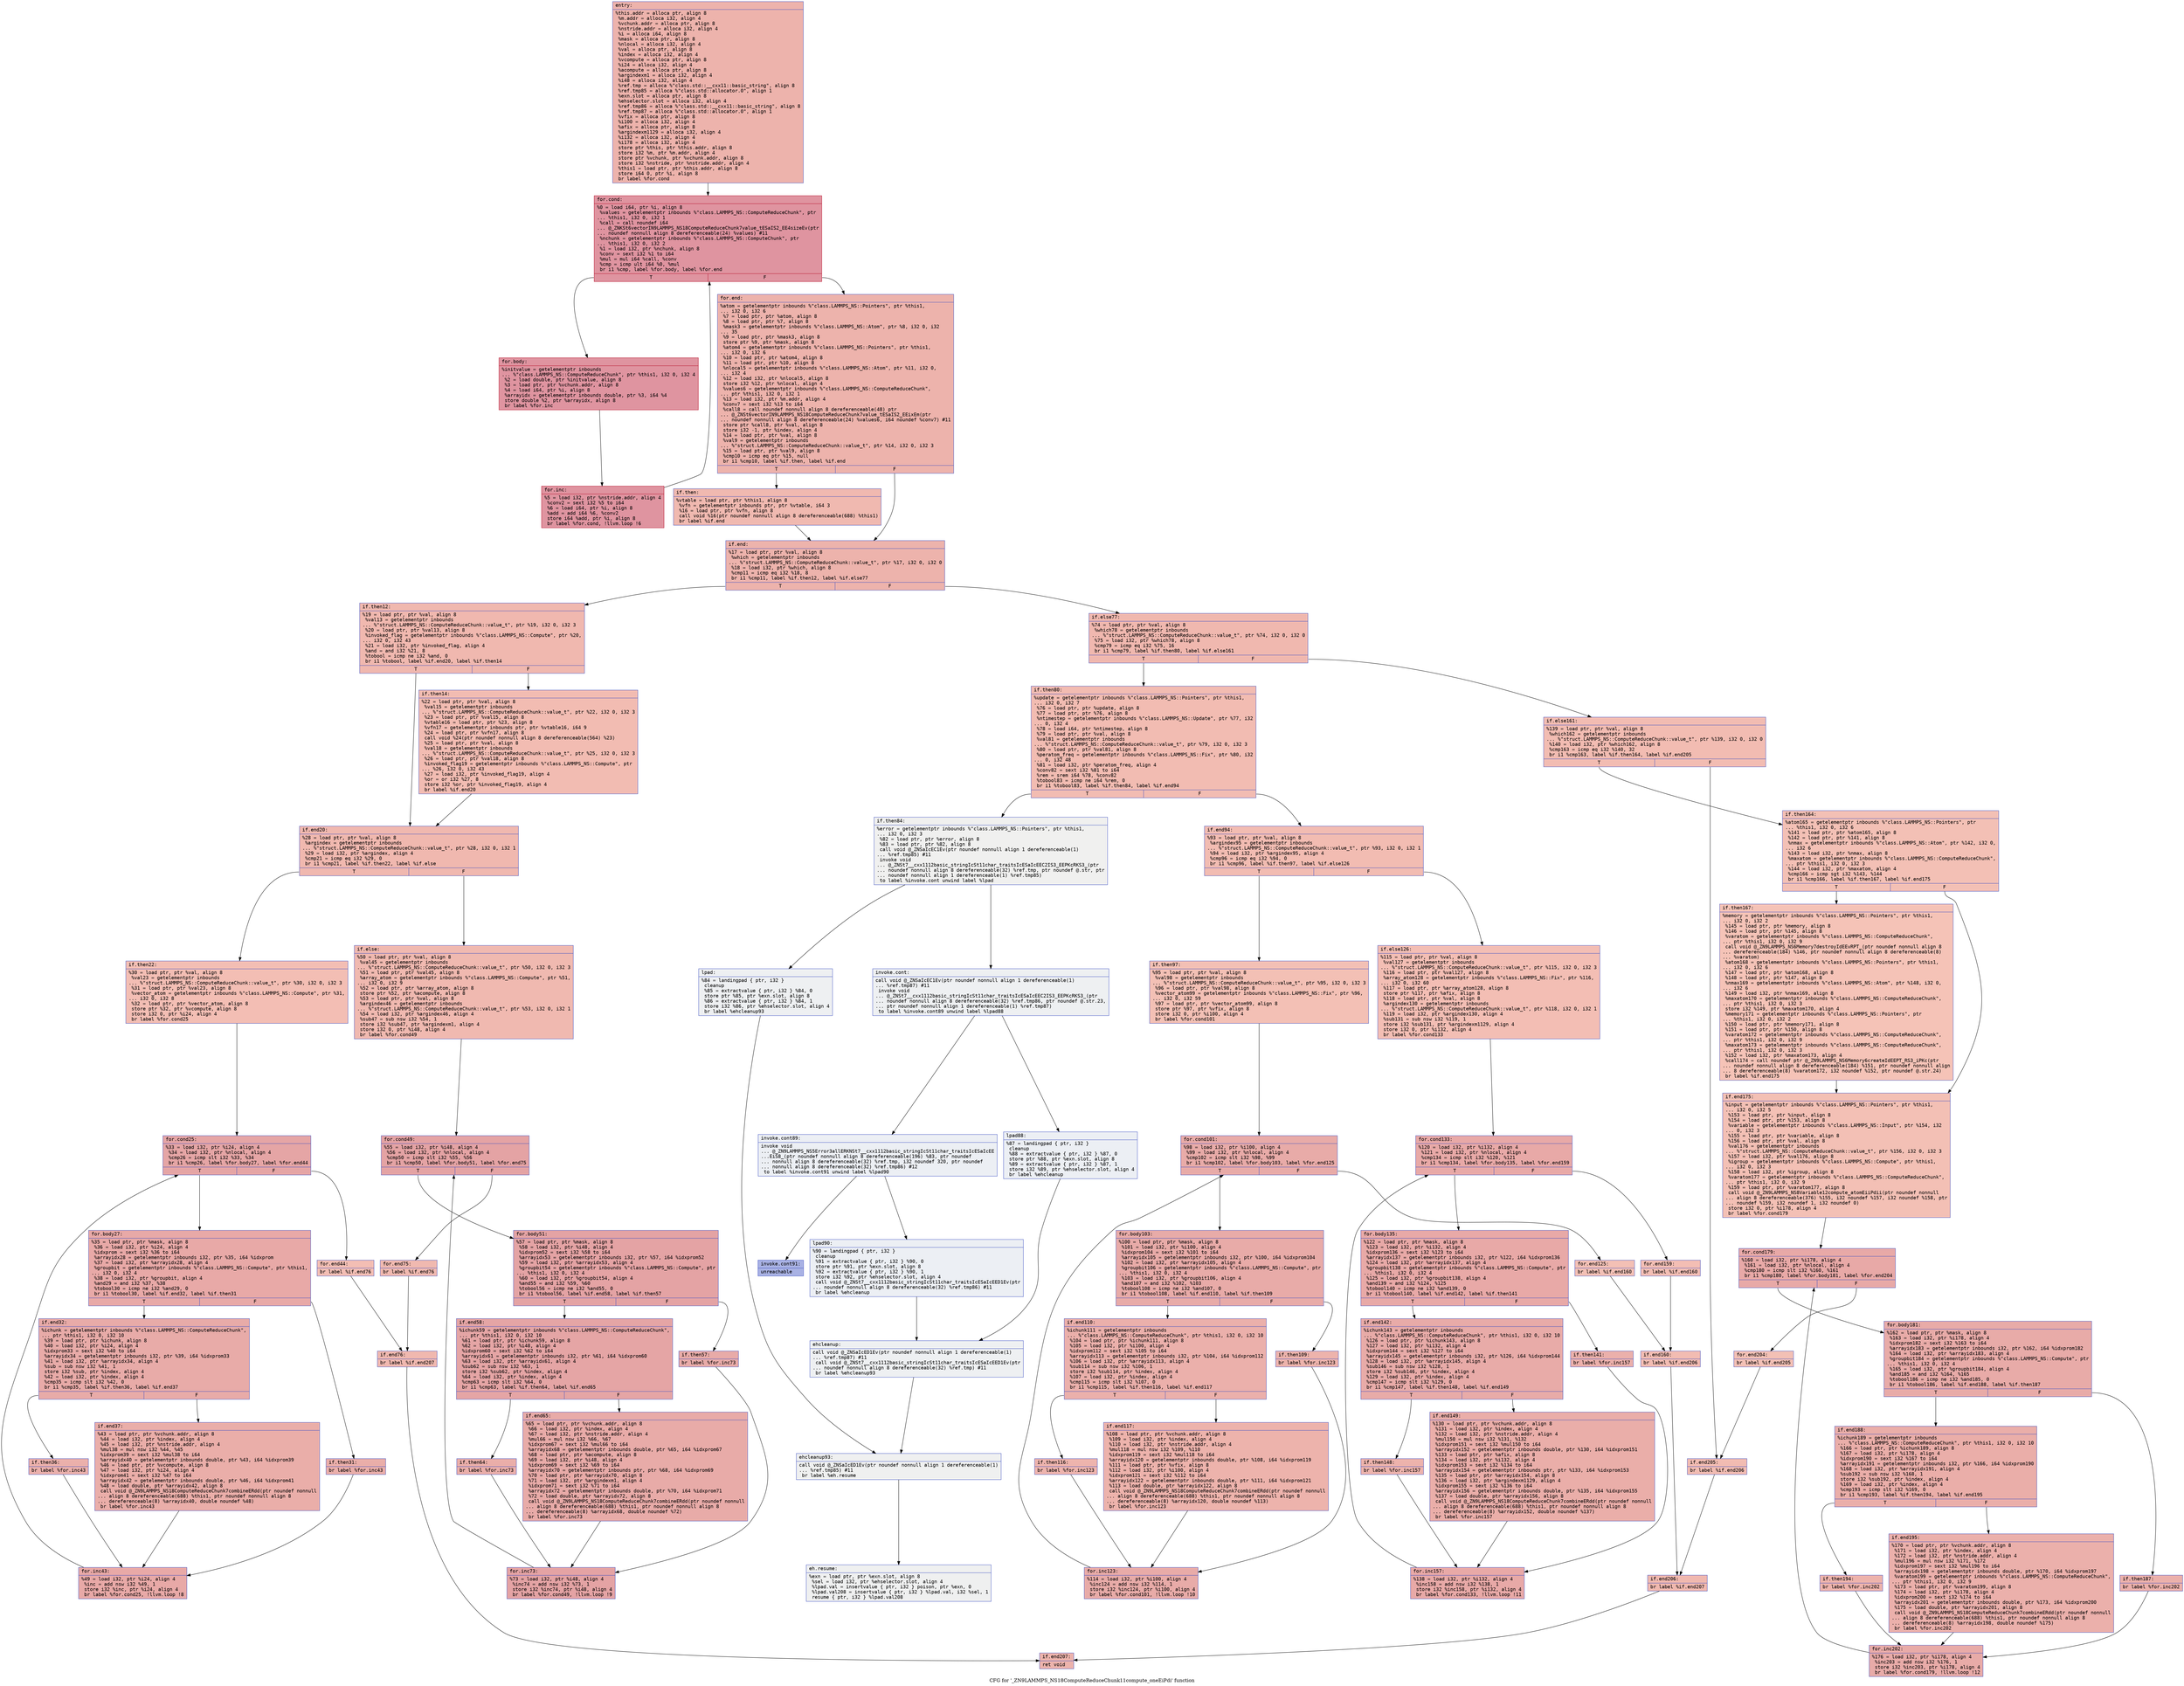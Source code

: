 digraph "CFG for '_ZN9LAMMPS_NS18ComputeReduceChunk11compute_oneEiPdi' function" {
	label="CFG for '_ZN9LAMMPS_NS18ComputeReduceChunk11compute_oneEiPdi' function";

	Node0x562fdb216e80 [shape=record,color="#3d50c3ff", style=filled, fillcolor="#d6524470" fontname="Courier",label="{entry:\l|  %this.addr = alloca ptr, align 8\l  %m.addr = alloca i32, align 4\l  %vchunk.addr = alloca ptr, align 8\l  %nstride.addr = alloca i32, align 4\l  %i = alloca i64, align 8\l  %mask = alloca ptr, align 8\l  %nlocal = alloca i32, align 4\l  %val = alloca ptr, align 8\l  %index = alloca i32, align 4\l  %vcompute = alloca ptr, align 8\l  %i24 = alloca i32, align 4\l  %acompute = alloca ptr, align 8\l  %argindexm1 = alloca i32, align 4\l  %i48 = alloca i32, align 4\l  %ref.tmp = alloca %\"class.std::__cxx11::basic_string\", align 8\l  %ref.tmp85 = alloca %\"class.std::allocator.0\", align 1\l  %exn.slot = alloca ptr, align 8\l  %ehselector.slot = alloca i32, align 4\l  %ref.tmp86 = alloca %\"class.std::__cxx11::basic_string\", align 8\l  %ref.tmp87 = alloca %\"class.std::allocator.0\", align 1\l  %vfix = alloca ptr, align 8\l  %i100 = alloca i32, align 4\l  %afix = alloca ptr, align 8\l  %argindexm1129 = alloca i32, align 4\l  %i132 = alloca i32, align 4\l  %i178 = alloca i32, align 4\l  store ptr %this, ptr %this.addr, align 8\l  store i32 %m, ptr %m.addr, align 4\l  store ptr %vchunk, ptr %vchunk.addr, align 8\l  store i32 %nstride, ptr %nstride.addr, align 4\l  %this1 = load ptr, ptr %this.addr, align 8\l  store i64 0, ptr %i, align 8\l  br label %for.cond\l}"];
	Node0x562fdb216e80 -> Node0x562fdb218610[tooltip="entry -> for.cond\nProbability 100.00%" ];
	Node0x562fdb218610 [shape=record,color="#b70d28ff", style=filled, fillcolor="#b70d2870" fontname="Courier",label="{for.cond:\l|  %0 = load i64, ptr %i, align 8\l  %values = getelementptr inbounds %\"class.LAMMPS_NS::ComputeReduceChunk\", ptr\l... %this1, i32 0, i32 1\l  %call = call noundef i64\l... @_ZNKSt6vectorIN9LAMMPS_NS18ComputeReduceChunk7value_tESaIS2_EE4sizeEv(ptr\l... noundef nonnull align 8 dereferenceable(24) %values) #11\l  %nchunk = getelementptr inbounds %\"class.LAMMPS_NS::ComputeChunk\", ptr\l... %this1, i32 0, i32 2\l  %1 = load i32, ptr %nchunk, align 8\l  %conv = sext i32 %1 to i64\l  %mul = mul i64 %call, %conv\l  %cmp = icmp ult i64 %0, %mul\l  br i1 %cmp, label %for.body, label %for.end\l|{<s0>T|<s1>F}}"];
	Node0x562fdb218610:s0 -> Node0x562fdb218860[tooltip="for.cond -> for.body\nProbability 96.88%" ];
	Node0x562fdb218610:s1 -> Node0x562fdb218d60[tooltip="for.cond -> for.end\nProbability 3.12%" ];
	Node0x562fdb218860 [shape=record,color="#b70d28ff", style=filled, fillcolor="#b70d2870" fontname="Courier",label="{for.body:\l|  %initvalue = getelementptr inbounds\l... %\"class.LAMMPS_NS::ComputeReduceChunk\", ptr %this1, i32 0, i32 4\l  %2 = load double, ptr %initvalue, align 8\l  %3 = load ptr, ptr %vchunk.addr, align 8\l  %4 = load i64, ptr %i, align 8\l  %arrayidx = getelementptr inbounds double, ptr %3, i64 %4\l  store double %2, ptr %arrayidx, align 8\l  br label %for.inc\l}"];
	Node0x562fdb218860 -> Node0x562fdb219260[tooltip="for.body -> for.inc\nProbability 100.00%" ];
	Node0x562fdb219260 [shape=record,color="#b70d28ff", style=filled, fillcolor="#b70d2870" fontname="Courier",label="{for.inc:\l|  %5 = load i32, ptr %nstride.addr, align 4\l  %conv2 = sext i32 %5 to i64\l  %6 = load i64, ptr %i, align 8\l  %add = add i64 %6, %conv2\l  store i64 %add, ptr %i, align 8\l  br label %for.cond, !llvm.loop !6\l}"];
	Node0x562fdb219260 -> Node0x562fdb218610[tooltip="for.inc -> for.cond\nProbability 100.00%" ];
	Node0x562fdb218d60 [shape=record,color="#3d50c3ff", style=filled, fillcolor="#d6524470" fontname="Courier",label="{for.end:\l|  %atom = getelementptr inbounds %\"class.LAMMPS_NS::Pointers\", ptr %this1,\l... i32 0, i32 6\l  %7 = load ptr, ptr %atom, align 8\l  %8 = load ptr, ptr %7, align 8\l  %mask3 = getelementptr inbounds %\"class.LAMMPS_NS::Atom\", ptr %8, i32 0, i32\l... 35\l  %9 = load ptr, ptr %mask3, align 8\l  store ptr %9, ptr %mask, align 8\l  %atom4 = getelementptr inbounds %\"class.LAMMPS_NS::Pointers\", ptr %this1,\l... i32 0, i32 6\l  %10 = load ptr, ptr %atom4, align 8\l  %11 = load ptr, ptr %10, align 8\l  %nlocal5 = getelementptr inbounds %\"class.LAMMPS_NS::Atom\", ptr %11, i32 0,\l... i32 4\l  %12 = load i32, ptr %nlocal5, align 8\l  store i32 %12, ptr %nlocal, align 4\l  %values6 = getelementptr inbounds %\"class.LAMMPS_NS::ComputeReduceChunk\",\l... ptr %this1, i32 0, i32 1\l  %13 = load i32, ptr %m.addr, align 4\l  %conv7 = sext i32 %13 to i64\l  %call8 = call noundef nonnull align 8 dereferenceable(48) ptr\l... @_ZNSt6vectorIN9LAMMPS_NS18ComputeReduceChunk7value_tESaIS2_EEixEm(ptr\l... noundef nonnull align 8 dereferenceable(24) %values6, i64 noundef %conv7) #11\l  store ptr %call8, ptr %val, align 8\l  store i32 -1, ptr %index, align 4\l  %14 = load ptr, ptr %val, align 8\l  %val9 = getelementptr inbounds\l... %\"struct.LAMMPS_NS::ComputeReduceChunk::value_t\", ptr %14, i32 0, i32 3\l  %15 = load ptr, ptr %val9, align 8\l  %cmp10 = icmp eq ptr %15, null\l  br i1 %cmp10, label %if.then, label %if.end\l|{<s0>T|<s1>F}}"];
	Node0x562fdb218d60:s0 -> Node0x562fdb21a810[tooltip="for.end -> if.then\nProbability 37.50%" ];
	Node0x562fdb218d60:s1 -> Node0x562fdb21ae70[tooltip="for.end -> if.end\nProbability 62.50%" ];
	Node0x562fdb21a810 [shape=record,color="#3d50c3ff", style=filled, fillcolor="#de614d70" fontname="Courier",label="{if.then:\l|  %vtable = load ptr, ptr %this1, align 8\l  %vfn = getelementptr inbounds ptr, ptr %vtable, i64 3\l  %16 = load ptr, ptr %vfn, align 8\l  call void %16(ptr noundef nonnull align 8 dereferenceable(688) %this1)\l  br label %if.end\l}"];
	Node0x562fdb21a810 -> Node0x562fdb21ae70[tooltip="if.then -> if.end\nProbability 100.00%" ];
	Node0x562fdb21ae70 [shape=record,color="#3d50c3ff", style=filled, fillcolor="#d6524470" fontname="Courier",label="{if.end:\l|  %17 = load ptr, ptr %val, align 8\l  %which = getelementptr inbounds\l... %\"struct.LAMMPS_NS::ComputeReduceChunk::value_t\", ptr %17, i32 0, i32 0\l  %18 = load i32, ptr %which, align 8\l  %cmp11 = icmp eq i32 %18, 8\l  br i1 %cmp11, label %if.then12, label %if.else77\l|{<s0>T|<s1>F}}"];
	Node0x562fdb21ae70:s0 -> Node0x562fdb21b590[tooltip="if.end -> if.then12\nProbability 50.00%" ];
	Node0x562fdb21ae70:s1 -> Node0x562fdb21b610[tooltip="if.end -> if.else77\nProbability 50.00%" ];
	Node0x562fdb21b590 [shape=record,color="#3d50c3ff", style=filled, fillcolor="#dc5d4a70" fontname="Courier",label="{if.then12:\l|  %19 = load ptr, ptr %val, align 8\l  %val13 = getelementptr inbounds\l... %\"struct.LAMMPS_NS::ComputeReduceChunk::value_t\", ptr %19, i32 0, i32 3\l  %20 = load ptr, ptr %val13, align 8\l  %invoked_flag = getelementptr inbounds %\"class.LAMMPS_NS::Compute\", ptr %20,\l... i32 0, i32 43\l  %21 = load i32, ptr %invoked_flag, align 4\l  %and = and i32 %21, 8\l  %tobool = icmp ne i32 %and, 0\l  br i1 %tobool, label %if.end20, label %if.then14\l|{<s0>T|<s1>F}}"];
	Node0x562fdb21b590:s0 -> Node0x562fdb21bc20[tooltip="if.then12 -> if.end20\nProbability 50.00%" ];
	Node0x562fdb21b590:s1 -> Node0x562fdb21bca0[tooltip="if.then12 -> if.then14\nProbability 50.00%" ];
	Node0x562fdb21bca0 [shape=record,color="#3d50c3ff", style=filled, fillcolor="#e1675170" fontname="Courier",label="{if.then14:\l|  %22 = load ptr, ptr %val, align 8\l  %val15 = getelementptr inbounds\l... %\"struct.LAMMPS_NS::ComputeReduceChunk::value_t\", ptr %22, i32 0, i32 3\l  %23 = load ptr, ptr %val15, align 8\l  %vtable16 = load ptr, ptr %23, align 8\l  %vfn17 = getelementptr inbounds ptr, ptr %vtable16, i64 9\l  %24 = load ptr, ptr %vfn17, align 8\l  call void %24(ptr noundef nonnull align 8 dereferenceable(564) %23)\l  %25 = load ptr, ptr %val, align 8\l  %val18 = getelementptr inbounds\l... %\"struct.LAMMPS_NS::ComputeReduceChunk::value_t\", ptr %25, i32 0, i32 3\l  %26 = load ptr, ptr %val18, align 8\l  %invoked_flag19 = getelementptr inbounds %\"class.LAMMPS_NS::Compute\", ptr\l... %26, i32 0, i32 43\l  %27 = load i32, ptr %invoked_flag19, align 4\l  %or = or i32 %27, 8\l  store i32 %or, ptr %invoked_flag19, align 4\l  br label %if.end20\l}"];
	Node0x562fdb21bca0 -> Node0x562fdb21bc20[tooltip="if.then14 -> if.end20\nProbability 100.00%" ];
	Node0x562fdb21bc20 [shape=record,color="#3d50c3ff", style=filled, fillcolor="#dc5d4a70" fontname="Courier",label="{if.end20:\l|  %28 = load ptr, ptr %val, align 8\l  %argindex = getelementptr inbounds\l... %\"struct.LAMMPS_NS::ComputeReduceChunk::value_t\", ptr %28, i32 0, i32 1\l  %29 = load i32, ptr %argindex, align 4\l  %cmp21 = icmp eq i32 %29, 0\l  br i1 %cmp21, label %if.then22, label %if.else\l|{<s0>T|<s1>F}}"];
	Node0x562fdb21bc20:s0 -> Node0x562fdb21ca70[tooltip="if.end20 -> if.then22\nProbability 37.50%" ];
	Node0x562fdb21bc20:s1 -> Node0x562fdb21caf0[tooltip="if.end20 -> if.else\nProbability 62.50%" ];
	Node0x562fdb21ca70 [shape=record,color="#3d50c3ff", style=filled, fillcolor="#e36c5570" fontname="Courier",label="{if.then22:\l|  %30 = load ptr, ptr %val, align 8\l  %val23 = getelementptr inbounds\l... %\"struct.LAMMPS_NS::ComputeReduceChunk::value_t\", ptr %30, i32 0, i32 3\l  %31 = load ptr, ptr %val23, align 8\l  %vector_atom = getelementptr inbounds %\"class.LAMMPS_NS::Compute\", ptr %31,\l... i32 0, i32 8\l  %32 = load ptr, ptr %vector_atom, align 8\l  store ptr %32, ptr %vcompute, align 8\l  store i32 0, ptr %i24, align 4\l  br label %for.cond25\l}"];
	Node0x562fdb21ca70 -> Node0x562fdb21d0a0[tooltip="if.then22 -> for.cond25\nProbability 100.00%" ];
	Node0x562fdb21d0a0 [shape=record,color="#3d50c3ff", style=filled, fillcolor="#c5333470" fontname="Courier",label="{for.cond25:\l|  %33 = load i32, ptr %i24, align 4\l  %34 = load i32, ptr %nlocal, align 4\l  %cmp26 = icmp slt i32 %33, %34\l  br i1 %cmp26, label %for.body27, label %for.end44\l|{<s0>T|<s1>F}}"];
	Node0x562fdb21d0a0:s0 -> Node0x562fdb21d340[tooltip="for.cond25 -> for.body27\nProbability 96.88%" ];
	Node0x562fdb21d0a0:s1 -> Node0x562fdb21d3c0[tooltip="for.cond25 -> for.end44\nProbability 3.12%" ];
	Node0x562fdb21d340 [shape=record,color="#3d50c3ff", style=filled, fillcolor="#ca3b3770" fontname="Courier",label="{for.body27:\l|  %35 = load ptr, ptr %mask, align 8\l  %36 = load i32, ptr %i24, align 4\l  %idxprom = sext i32 %36 to i64\l  %arrayidx28 = getelementptr inbounds i32, ptr %35, i64 %idxprom\l  %37 = load i32, ptr %arrayidx28, align 4\l  %groupbit = getelementptr inbounds %\"class.LAMMPS_NS::Compute\", ptr %this1,\l... i32 0, i32 4\l  %38 = load i32, ptr %groupbit, align 4\l  %and29 = and i32 %37, %38\l  %tobool30 = icmp ne i32 %and29, 0\l  br i1 %tobool30, label %if.end32, label %if.then31\l|{<s0>T|<s1>F}}"];
	Node0x562fdb21d340:s0 -> Node0x562fdb21dab0[tooltip="for.body27 -> if.end32\nProbability 62.50%" ];
	Node0x562fdb21d340:s1 -> Node0x562fdb21db30[tooltip="for.body27 -> if.then31\nProbability 37.50%" ];
	Node0x562fdb21db30 [shape=record,color="#3d50c3ff", style=filled, fillcolor="#d0473d70" fontname="Courier",label="{if.then31:\l|  br label %for.inc43\l}"];
	Node0x562fdb21db30 -> Node0x562fdb21dcc0[tooltip="if.then31 -> for.inc43\nProbability 100.00%" ];
	Node0x562fdb21dab0 [shape=record,color="#3d50c3ff", style=filled, fillcolor="#cc403a70" fontname="Courier",label="{if.end32:\l|  %ichunk = getelementptr inbounds %\"class.LAMMPS_NS::ComputeReduceChunk\",\l... ptr %this1, i32 0, i32 10\l  %39 = load ptr, ptr %ichunk, align 8\l  %40 = load i32, ptr %i24, align 4\l  %idxprom33 = sext i32 %40 to i64\l  %arrayidx34 = getelementptr inbounds i32, ptr %39, i64 %idxprom33\l  %41 = load i32, ptr %arrayidx34, align 4\l  %sub = sub nsw i32 %41, 1\l  store i32 %sub, ptr %index, align 4\l  %42 = load i32, ptr %index, align 4\l  %cmp35 = icmp slt i32 %42, 0\l  br i1 %cmp35, label %if.then36, label %if.end37\l|{<s0>T|<s1>F}}"];
	Node0x562fdb21dab0:s0 -> Node0x562fdb21a1f0[tooltip="if.end32 -> if.then36\nProbability 37.50%" ];
	Node0x562fdb21dab0:s1 -> Node0x562fdb21a270[tooltip="if.end32 -> if.end37\nProbability 62.50%" ];
	Node0x562fdb21a1f0 [shape=record,color="#3d50c3ff", style=filled, fillcolor="#d24b4070" fontname="Courier",label="{if.then36:\l|  br label %for.inc43\l}"];
	Node0x562fdb21a1f0 -> Node0x562fdb21dcc0[tooltip="if.then36 -> for.inc43\nProbability 100.00%" ];
	Node0x562fdb21a270 [shape=record,color="#3d50c3ff", style=filled, fillcolor="#d0473d70" fontname="Courier",label="{if.end37:\l|  %43 = load ptr, ptr %vchunk.addr, align 8\l  %44 = load i32, ptr %index, align 4\l  %45 = load i32, ptr %nstride.addr, align 4\l  %mul38 = mul nsw i32 %44, %45\l  %idxprom39 = sext i32 %mul38 to i64\l  %arrayidx40 = getelementptr inbounds double, ptr %43, i64 %idxprom39\l  %46 = load ptr, ptr %vcompute, align 8\l  %47 = load i32, ptr %i24, align 4\l  %idxprom41 = sext i32 %47 to i64\l  %arrayidx42 = getelementptr inbounds double, ptr %46, i64 %idxprom41\l  %48 = load double, ptr %arrayidx42, align 8\l  call void @_ZN9LAMMPS_NS18ComputeReduceChunk7combineERdd(ptr noundef nonnull\l... align 8 dereferenceable(688) %this1, ptr noundef nonnull align 8\l... dereferenceable(8) %arrayidx40, double noundef %48)\l  br label %for.inc43\l}"];
	Node0x562fdb21a270 -> Node0x562fdb21dcc0[tooltip="if.end37 -> for.inc43\nProbability 100.00%" ];
	Node0x562fdb21dcc0 [shape=record,color="#3d50c3ff", style=filled, fillcolor="#ca3b3770" fontname="Courier",label="{for.inc43:\l|  %49 = load i32, ptr %i24, align 4\l  %inc = add nsw i32 %49, 1\l  store i32 %inc, ptr %i24, align 4\l  br label %for.cond25, !llvm.loop !8\l}"];
	Node0x562fdb21dcc0 -> Node0x562fdb21d0a0[tooltip="for.inc43 -> for.cond25\nProbability 100.00%" ];
	Node0x562fdb21d3c0 [shape=record,color="#3d50c3ff", style=filled, fillcolor="#e36c5570" fontname="Courier",label="{for.end44:\l|  br label %if.end76\l}"];
	Node0x562fdb21d3c0 -> Node0x562fdb220040[tooltip="for.end44 -> if.end76\nProbability 100.00%" ];
	Node0x562fdb21caf0 [shape=record,color="#3d50c3ff", style=filled, fillcolor="#de614d70" fontname="Courier",label="{if.else:\l|  %50 = load ptr, ptr %val, align 8\l  %val45 = getelementptr inbounds\l... %\"struct.LAMMPS_NS::ComputeReduceChunk::value_t\", ptr %50, i32 0, i32 3\l  %51 = load ptr, ptr %val45, align 8\l  %array_atom = getelementptr inbounds %\"class.LAMMPS_NS::Compute\", ptr %51,\l... i32 0, i32 9\l  %52 = load ptr, ptr %array_atom, align 8\l  store ptr %52, ptr %acompute, align 8\l  %53 = load ptr, ptr %val, align 8\l  %argindex46 = getelementptr inbounds\l... %\"struct.LAMMPS_NS::ComputeReduceChunk::value_t\", ptr %53, i32 0, i32 1\l  %54 = load i32, ptr %argindex46, align 4\l  %sub47 = sub nsw i32 %54, 1\l  store i32 %sub47, ptr %argindexm1, align 4\l  store i32 0, ptr %i48, align 4\l  br label %for.cond49\l}"];
	Node0x562fdb21caf0 -> Node0x562fdb2208b0[tooltip="if.else -> for.cond49\nProbability 100.00%" ];
	Node0x562fdb2208b0 [shape=record,color="#3d50c3ff", style=filled, fillcolor="#c32e3170" fontname="Courier",label="{for.cond49:\l|  %55 = load i32, ptr %i48, align 4\l  %56 = load i32, ptr %nlocal, align 4\l  %cmp50 = icmp slt i32 %55, %56\l  br i1 %cmp50, label %for.body51, label %for.end75\l|{<s0>T|<s1>F}}"];
	Node0x562fdb2208b0:s0 -> Node0x562fdb220b50[tooltip="for.cond49 -> for.body51\nProbability 96.88%" ];
	Node0x562fdb2208b0:s1 -> Node0x562fdb220bd0[tooltip="for.cond49 -> for.end75\nProbability 3.12%" ];
	Node0x562fdb220b50 [shape=record,color="#3d50c3ff", style=filled, fillcolor="#c32e3170" fontname="Courier",label="{for.body51:\l|  %57 = load ptr, ptr %mask, align 8\l  %58 = load i32, ptr %i48, align 4\l  %idxprom52 = sext i32 %58 to i64\l  %arrayidx53 = getelementptr inbounds i32, ptr %57, i64 %idxprom52\l  %59 = load i32, ptr %arrayidx53, align 4\l  %groupbit54 = getelementptr inbounds %\"class.LAMMPS_NS::Compute\", ptr\l... %this1, i32 0, i32 4\l  %60 = load i32, ptr %groupbit54, align 4\l  %and55 = and i32 %59, %60\l  %tobool56 = icmp ne i32 %and55, 0\l  br i1 %tobool56, label %if.end58, label %if.then57\l|{<s0>T|<s1>F}}"];
	Node0x562fdb220b50:s0 -> Node0x562fdb2212d0[tooltip="for.body51 -> if.end58\nProbability 62.50%" ];
	Node0x562fdb220b50:s1 -> Node0x562fdb221350[tooltip="for.body51 -> if.then57\nProbability 37.50%" ];
	Node0x562fdb221350 [shape=record,color="#3d50c3ff", style=filled, fillcolor="#cc403a70" fontname="Courier",label="{if.then57:\l|  br label %for.inc73\l}"];
	Node0x562fdb221350 -> Node0x562fdb221480[tooltip="if.then57 -> for.inc73\nProbability 100.00%" ];
	Node0x562fdb2212d0 [shape=record,color="#3d50c3ff", style=filled, fillcolor="#c5333470" fontname="Courier",label="{if.end58:\l|  %ichunk59 = getelementptr inbounds %\"class.LAMMPS_NS::ComputeReduceChunk\",\l... ptr %this1, i32 0, i32 10\l  %61 = load ptr, ptr %ichunk59, align 8\l  %62 = load i32, ptr %i48, align 4\l  %idxprom60 = sext i32 %62 to i64\l  %arrayidx61 = getelementptr inbounds i32, ptr %61, i64 %idxprom60\l  %63 = load i32, ptr %arrayidx61, align 4\l  %sub62 = sub nsw i32 %63, 1\l  store i32 %sub62, ptr %index, align 4\l  %64 = load i32, ptr %index, align 4\l  %cmp63 = icmp slt i32 %64, 0\l  br i1 %cmp63, label %if.then64, label %if.end65\l|{<s0>T|<s1>F}}"];
	Node0x562fdb2212d0:s0 -> Node0x562fdb221bd0[tooltip="if.end58 -> if.then64\nProbability 37.50%" ];
	Node0x562fdb2212d0:s1 -> Node0x562fdb221c50[tooltip="if.end58 -> if.end65\nProbability 62.50%" ];
	Node0x562fdb221bd0 [shape=record,color="#3d50c3ff", style=filled, fillcolor="#d0473d70" fontname="Courier",label="{if.then64:\l|  br label %for.inc73\l}"];
	Node0x562fdb221bd0 -> Node0x562fdb221480[tooltip="if.then64 -> for.inc73\nProbability 100.00%" ];
	Node0x562fdb221c50 [shape=record,color="#3d50c3ff", style=filled, fillcolor="#cc403a70" fontname="Courier",label="{if.end65:\l|  %65 = load ptr, ptr %vchunk.addr, align 8\l  %66 = load i32, ptr %index, align 4\l  %67 = load i32, ptr %nstride.addr, align 4\l  %mul66 = mul nsw i32 %66, %67\l  %idxprom67 = sext i32 %mul66 to i64\l  %arrayidx68 = getelementptr inbounds double, ptr %65, i64 %idxprom67\l  %68 = load ptr, ptr %acompute, align 8\l  %69 = load i32, ptr %i48, align 4\l  %idxprom69 = sext i32 %69 to i64\l  %arrayidx70 = getelementptr inbounds ptr, ptr %68, i64 %idxprom69\l  %70 = load ptr, ptr %arrayidx70, align 8\l  %71 = load i32, ptr %argindexm1, align 4\l  %idxprom71 = sext i32 %71 to i64\l  %arrayidx72 = getelementptr inbounds double, ptr %70, i64 %idxprom71\l  %72 = load double, ptr %arrayidx72, align 8\l  call void @_ZN9LAMMPS_NS18ComputeReduceChunk7combineERdd(ptr noundef nonnull\l... align 8 dereferenceable(688) %this1, ptr noundef nonnull align 8\l... dereferenceable(8) %arrayidx68, double noundef %72)\l  br label %for.inc73\l}"];
	Node0x562fdb221c50 -> Node0x562fdb221480[tooltip="if.end65 -> for.inc73\nProbability 100.00%" ];
	Node0x562fdb221480 [shape=record,color="#3d50c3ff", style=filled, fillcolor="#c32e3170" fontname="Courier",label="{for.inc73:\l|  %73 = load i32, ptr %i48, align 4\l  %inc74 = add nsw i32 %73, 1\l  store i32 %inc74, ptr %i48, align 4\l  br label %for.cond49, !llvm.loop !9\l}"];
	Node0x562fdb221480 -> Node0x562fdb2208b0[tooltip="for.inc73 -> for.cond49\nProbability 100.00%" ];
	Node0x562fdb220bd0 [shape=record,color="#3d50c3ff", style=filled, fillcolor="#de614d70" fontname="Courier",label="{for.end75:\l|  br label %if.end76\l}"];
	Node0x562fdb220bd0 -> Node0x562fdb220040[tooltip="for.end75 -> if.end76\nProbability 100.00%" ];
	Node0x562fdb220040 [shape=record,color="#3d50c3ff", style=filled, fillcolor="#dc5d4a70" fontname="Courier",label="{if.end76:\l|  br label %if.end207\l}"];
	Node0x562fdb220040 -> Node0x562fdb222c60[tooltip="if.end76 -> if.end207\nProbability 100.00%" ];
	Node0x562fdb21b610 [shape=record,color="#3d50c3ff", style=filled, fillcolor="#dc5d4a70" fontname="Courier",label="{if.else77:\l|  %74 = load ptr, ptr %val, align 8\l  %which78 = getelementptr inbounds\l... %\"struct.LAMMPS_NS::ComputeReduceChunk::value_t\", ptr %74, i32 0, i32 0\l  %75 = load i32, ptr %which78, align 8\l  %cmp79 = icmp eq i32 %75, 16\l  br i1 %cmp79, label %if.then80, label %if.else161\l|{<s0>T|<s1>F}}"];
	Node0x562fdb21b610:s0 -> Node0x562fdb222f90[tooltip="if.else77 -> if.then80\nProbability 50.00%" ];
	Node0x562fdb21b610:s1 -> Node0x562fdb223010[tooltip="if.else77 -> if.else161\nProbability 50.00%" ];
	Node0x562fdb222f90 [shape=record,color="#3d50c3ff", style=filled, fillcolor="#e1675170" fontname="Courier",label="{if.then80:\l|  %update = getelementptr inbounds %\"class.LAMMPS_NS::Pointers\", ptr %this1,\l... i32 0, i32 7\l  %76 = load ptr, ptr %update, align 8\l  %77 = load ptr, ptr %76, align 8\l  %ntimestep = getelementptr inbounds %\"class.LAMMPS_NS::Update\", ptr %77, i32\l... 0, i32 4\l  %78 = load i64, ptr %ntimestep, align 8\l  %79 = load ptr, ptr %val, align 8\l  %val81 = getelementptr inbounds\l... %\"struct.LAMMPS_NS::ComputeReduceChunk::value_t\", ptr %79, i32 0, i32 3\l  %80 = load ptr, ptr %val81, align 8\l  %peratom_freq = getelementptr inbounds %\"class.LAMMPS_NS::Fix\", ptr %80, i32\l... 0, i32 48\l  %81 = load i32, ptr %peratom_freq, align 4\l  %conv82 = sext i32 %81 to i64\l  %rem = srem i64 %78, %conv82\l  %tobool83 = icmp ne i64 %rem, 0\l  br i1 %tobool83, label %if.then84, label %if.end94\l|{<s0>T|<s1>F}}"];
	Node0x562fdb222f90:s0 -> Node0x562fdb223a10[tooltip="if.then80 -> if.then84\nProbability 0.00%" ];
	Node0x562fdb222f90:s1 -> Node0x562fdb223a90[tooltip="if.then80 -> if.end94\nProbability 100.00%" ];
	Node0x562fdb223a10 [shape=record,color="#3d50c3ff", style=filled, fillcolor="#dedcdb70" fontname="Courier",label="{if.then84:\l|  %error = getelementptr inbounds %\"class.LAMMPS_NS::Pointers\", ptr %this1,\l... i32 0, i32 3\l  %82 = load ptr, ptr %error, align 8\l  %83 = load ptr, ptr %82, align 8\l  call void @_ZNSaIcEC1Ev(ptr noundef nonnull align 1 dereferenceable(1)\l... %ref.tmp85) #11\l  invoke void\l... @_ZNSt7__cxx1112basic_stringIcSt11char_traitsIcESaIcEEC2IS3_EEPKcRKS3_(ptr\l... noundef nonnull align 8 dereferenceable(32) %ref.tmp, ptr noundef @.str, ptr\l... noundef nonnull align 1 dereferenceable(1) %ref.tmp85)\l          to label %invoke.cont unwind label %lpad\l}"];
	Node0x562fdb223a10 -> Node0x562fdb223f20[tooltip="if.then84 -> invoke.cont\nProbability 50.00%" ];
	Node0x562fdb223a10 -> Node0x562fdb223fa0[tooltip="if.then84 -> lpad\nProbability 50.00%" ];
	Node0x562fdb223f20 [shape=record,color="#3d50c3ff", style=filled, fillcolor="#d9dce170" fontname="Courier",label="{invoke.cont:\l|  call void @_ZNSaIcEC1Ev(ptr noundef nonnull align 1 dereferenceable(1)\l... %ref.tmp87) #11\l  invoke void\l... @_ZNSt7__cxx1112basic_stringIcSt11char_traitsIcESaIcEEC2IS3_EEPKcRKS3_(ptr\l... noundef nonnull align 8 dereferenceable(32) %ref.tmp86, ptr noundef @.str.23,\l... ptr noundef nonnull align 1 dereferenceable(1) %ref.tmp87)\l          to label %invoke.cont89 unwind label %lpad88\l}"];
	Node0x562fdb223f20 -> Node0x562fdb2242c0[tooltip="invoke.cont -> invoke.cont89\nProbability 50.00%" ];
	Node0x562fdb223f20 -> Node0x562fdb224310[tooltip="invoke.cont -> lpad88\nProbability 50.00%" ];
	Node0x562fdb2242c0 [shape=record,color="#3d50c3ff", style=filled, fillcolor="#d4dbe670" fontname="Courier",label="{invoke.cont89:\l|  invoke void\l... @_ZN9LAMMPS_NS5Error3allERKNSt7__cxx1112basic_stringIcSt11char_traitsIcESaIcEE\l...EiS8_(ptr noundef nonnull align 8 dereferenceable(196) %83, ptr noundef\l... nonnull align 8 dereferenceable(32) %ref.tmp, i32 noundef 320, ptr noundef\l... nonnull align 8 dereferenceable(32) %ref.tmp86) #12\l          to label %invoke.cont91 unwind label %lpad90\l}"];
	Node0x562fdb2242c0 -> Node0x562fdb224270[tooltip="invoke.cont89 -> invoke.cont91\nProbability 0.00%" ];
	Node0x562fdb2242c0 -> Node0x562fdb2245d0[tooltip="invoke.cont89 -> lpad90\nProbability 100.00%" ];
	Node0x562fdb224270 [shape=record,color="#3d50c3ff", style=filled, fillcolor="#3d50c370" fontname="Courier",label="{invoke.cont91:\l|  unreachable\l}"];
	Node0x562fdb223fa0 [shape=record,color="#3d50c3ff", style=filled, fillcolor="#d9dce170" fontname="Courier",label="{lpad:\l|  %84 = landingpad \{ ptr, i32 \}\l          cleanup\l  %85 = extractvalue \{ ptr, i32 \} %84, 0\l  store ptr %85, ptr %exn.slot, align 8\l  %86 = extractvalue \{ ptr, i32 \} %84, 1\l  store i32 %86, ptr %ehselector.slot, align 4\l  br label %ehcleanup93\l}"];
	Node0x562fdb223fa0 -> Node0x562fdb224b90[tooltip="lpad -> ehcleanup93\nProbability 100.00%" ];
	Node0x562fdb224310 [shape=record,color="#3d50c3ff", style=filled, fillcolor="#d4dbe670" fontname="Courier",label="{lpad88:\l|  %87 = landingpad \{ ptr, i32 \}\l          cleanup\l  %88 = extractvalue \{ ptr, i32 \} %87, 0\l  store ptr %88, ptr %exn.slot, align 8\l  %89 = extractvalue \{ ptr, i32 \} %87, 1\l  store i32 %89, ptr %ehselector.slot, align 4\l  br label %ehcleanup\l}"];
	Node0x562fdb224310 -> Node0x562fdb224ee0[tooltip="lpad88 -> ehcleanup\nProbability 100.00%" ];
	Node0x562fdb2245d0 [shape=record,color="#3d50c3ff", style=filled, fillcolor="#d4dbe670" fontname="Courier",label="{lpad90:\l|  %90 = landingpad \{ ptr, i32 \}\l          cleanup\l  %91 = extractvalue \{ ptr, i32 \} %90, 0\l  store ptr %91, ptr %exn.slot, align 8\l  %92 = extractvalue \{ ptr, i32 \} %90, 1\l  store i32 %92, ptr %ehselector.slot, align 4\l  call void @_ZNSt7__cxx1112basic_stringIcSt11char_traitsIcESaIcEED1Ev(ptr\l... noundef nonnull align 8 dereferenceable(32) %ref.tmp86) #11\l  br label %ehcleanup\l}"];
	Node0x562fdb2245d0 -> Node0x562fdb224ee0[tooltip="lpad90 -> ehcleanup\nProbability 100.00%" ];
	Node0x562fdb224ee0 [shape=record,color="#3d50c3ff", style=filled, fillcolor="#d9dce170" fontname="Courier",label="{ehcleanup:\l|  call void @_ZNSaIcED1Ev(ptr noundef nonnull align 1 dereferenceable(1)\l... %ref.tmp87) #11\l  call void @_ZNSt7__cxx1112basic_stringIcSt11char_traitsIcESaIcEED1Ev(ptr\l... noundef nonnull align 8 dereferenceable(32) %ref.tmp) #11\l  br label %ehcleanup93\l}"];
	Node0x562fdb224ee0 -> Node0x562fdb224b90[tooltip="ehcleanup -> ehcleanup93\nProbability 100.00%" ];
	Node0x562fdb224b90 [shape=record,color="#3d50c3ff", style=filled, fillcolor="#dbdcde70" fontname="Courier",label="{ehcleanup93:\l|  call void @_ZNSaIcED1Ev(ptr noundef nonnull align 1 dereferenceable(1)\l... %ref.tmp85) #11\l  br label %eh.resume\l}"];
	Node0x562fdb224b90 -> Node0x562fdb225790[tooltip="ehcleanup93 -> eh.resume\nProbability 100.00%" ];
	Node0x562fdb223a90 [shape=record,color="#3d50c3ff", style=filled, fillcolor="#e1675170" fontname="Courier",label="{if.end94:\l|  %93 = load ptr, ptr %val, align 8\l  %argindex95 = getelementptr inbounds\l... %\"struct.LAMMPS_NS::ComputeReduceChunk::value_t\", ptr %93, i32 0, i32 1\l  %94 = load i32, ptr %argindex95, align 4\l  %cmp96 = icmp eq i32 %94, 0\l  br i1 %cmp96, label %if.then97, label %if.else126\l|{<s0>T|<s1>F}}"];
	Node0x562fdb223a90:s0 -> Node0x562fdb225ad0[tooltip="if.end94 -> if.then97\nProbability 37.50%" ];
	Node0x562fdb223a90:s1 -> Node0x562fdb225b50[tooltip="if.end94 -> if.else126\nProbability 62.50%" ];
	Node0x562fdb225ad0 [shape=record,color="#3d50c3ff", style=filled, fillcolor="#e5705870" fontname="Courier",label="{if.then97:\l|  %95 = load ptr, ptr %val, align 8\l  %val98 = getelementptr inbounds\l... %\"struct.LAMMPS_NS::ComputeReduceChunk::value_t\", ptr %95, i32 0, i32 3\l  %96 = load ptr, ptr %val98, align 8\l  %vector_atom99 = getelementptr inbounds %\"class.LAMMPS_NS::Fix\", ptr %96,\l... i32 0, i32 59\l  %97 = load ptr, ptr %vector_atom99, align 8\l  store ptr %97, ptr %vfix, align 8\l  store i32 0, ptr %i100, align 4\l  br label %for.cond101\l}"];
	Node0x562fdb225ad0 -> Node0x562fdb21f560[tooltip="if.then97 -> for.cond101\nProbability 100.00%" ];
	Node0x562fdb21f560 [shape=record,color="#3d50c3ff", style=filled, fillcolor="#cc403a70" fontname="Courier",label="{for.cond101:\l|  %98 = load i32, ptr %i100, align 4\l  %99 = load i32, ptr %nlocal, align 4\l  %cmp102 = icmp slt i32 %98, %99\l  br i1 %cmp102, label %for.body103, label %for.end125\l|{<s0>T|<s1>F}}"];
	Node0x562fdb21f560:s0 -> Node0x562fdb21f800[tooltip="for.cond101 -> for.body103\nProbability 96.88%" ];
	Node0x562fdb21f560:s1 -> Node0x562fdb21f880[tooltip="for.cond101 -> for.end125\nProbability 3.12%" ];
	Node0x562fdb21f800 [shape=record,color="#3d50c3ff", style=filled, fillcolor="#cc403a70" fontname="Courier",label="{for.body103:\l|  %100 = load ptr, ptr %mask, align 8\l  %101 = load i32, ptr %i100, align 4\l  %idxprom104 = sext i32 %101 to i64\l  %arrayidx105 = getelementptr inbounds i32, ptr %100, i64 %idxprom104\l  %102 = load i32, ptr %arrayidx105, align 4\l  %groupbit106 = getelementptr inbounds %\"class.LAMMPS_NS::Compute\", ptr\l... %this1, i32 0, i32 4\l  %103 = load i32, ptr %groupbit106, align 4\l  %and107 = and i32 %102, %103\l  %tobool108 = icmp ne i32 %and107, 0\l  br i1 %tobool108, label %if.end110, label %if.then109\l|{<s0>T|<s1>F}}"];
	Node0x562fdb21f800:s0 -> Node0x562fdb227360[tooltip="for.body103 -> if.end110\nProbability 62.50%" ];
	Node0x562fdb21f800:s1 -> Node0x562fdb2273e0[tooltip="for.body103 -> if.then109\nProbability 37.50%" ];
	Node0x562fdb2273e0 [shape=record,color="#3d50c3ff", style=filled, fillcolor="#d6524470" fontname="Courier",label="{if.then109:\l|  br label %for.inc123\l}"];
	Node0x562fdb2273e0 -> Node0x562fdb227570[tooltip="if.then109 -> for.inc123\nProbability 100.00%" ];
	Node0x562fdb227360 [shape=record,color="#3d50c3ff", style=filled, fillcolor="#d24b4070" fontname="Courier",label="{if.end110:\l|  %ichunk111 = getelementptr inbounds\l... %\"class.LAMMPS_NS::ComputeReduceChunk\", ptr %this1, i32 0, i32 10\l  %104 = load ptr, ptr %ichunk111, align 8\l  %105 = load i32, ptr %i100, align 4\l  %idxprom112 = sext i32 %105 to i64\l  %arrayidx113 = getelementptr inbounds i32, ptr %104, i64 %idxprom112\l  %106 = load i32, ptr %arrayidx113, align 4\l  %sub114 = sub nsw i32 %106, 1\l  store i32 %sub114, ptr %index, align 4\l  %107 = load i32, ptr %index, align 4\l  %cmp115 = icmp slt i32 %107, 0\l  br i1 %cmp115, label %if.then116, label %if.end117\l|{<s0>T|<s1>F}}"];
	Node0x562fdb227360:s0 -> Node0x562fdb227cc0[tooltip="if.end110 -> if.then116\nProbability 37.50%" ];
	Node0x562fdb227360:s1 -> Node0x562fdb227d40[tooltip="if.end110 -> if.end117\nProbability 62.50%" ];
	Node0x562fdb227cc0 [shape=record,color="#3d50c3ff", style=filled, fillcolor="#d8564670" fontname="Courier",label="{if.then116:\l|  br label %for.inc123\l}"];
	Node0x562fdb227cc0 -> Node0x562fdb227570[tooltip="if.then116 -> for.inc123\nProbability 100.00%" ];
	Node0x562fdb227d40 [shape=record,color="#3d50c3ff", style=filled, fillcolor="#d6524470" fontname="Courier",label="{if.end117:\l|  %108 = load ptr, ptr %vchunk.addr, align 8\l  %109 = load i32, ptr %index, align 4\l  %110 = load i32, ptr %nstride.addr, align 4\l  %mul118 = mul nsw i32 %109, %110\l  %idxprom119 = sext i32 %mul118 to i64\l  %arrayidx120 = getelementptr inbounds double, ptr %108, i64 %idxprom119\l  %111 = load ptr, ptr %vfix, align 8\l  %112 = load i32, ptr %i100, align 4\l  %idxprom121 = sext i32 %112 to i64\l  %arrayidx122 = getelementptr inbounds double, ptr %111, i64 %idxprom121\l  %113 = load double, ptr %arrayidx122, align 8\l  call void @_ZN9LAMMPS_NS18ComputeReduceChunk7combineERdd(ptr noundef nonnull\l... align 8 dereferenceable(688) %this1, ptr noundef nonnull align 8\l... dereferenceable(8) %arrayidx120, double noundef %113)\l  br label %for.inc123\l}"];
	Node0x562fdb227d40 -> Node0x562fdb227570[tooltip="if.end117 -> for.inc123\nProbability 100.00%" ];
	Node0x562fdb227570 [shape=record,color="#3d50c3ff", style=filled, fillcolor="#cc403a70" fontname="Courier",label="{for.inc123:\l|  %114 = load i32, ptr %i100, align 4\l  %inc124 = add nsw i32 %114, 1\l  store i32 %inc124, ptr %i100, align 4\l  br label %for.cond101, !llvm.loop !10\l}"];
	Node0x562fdb227570 -> Node0x562fdb21f560[tooltip="for.inc123 -> for.cond101\nProbability 100.00%" ];
	Node0x562fdb21f880 [shape=record,color="#3d50c3ff", style=filled, fillcolor="#e5705870" fontname="Courier",label="{for.end125:\l|  br label %if.end160\l}"];
	Node0x562fdb21f880 -> Node0x562fdb21e410[tooltip="for.end125 -> if.end160\nProbability 100.00%" ];
	Node0x562fdb225b50 [shape=record,color="#3d50c3ff", style=filled, fillcolor="#e36c5570" fontname="Courier",label="{if.else126:\l|  %115 = load ptr, ptr %val, align 8\l  %val127 = getelementptr inbounds\l... %\"struct.LAMMPS_NS::ComputeReduceChunk::value_t\", ptr %115, i32 0, i32 3\l  %116 = load ptr, ptr %val127, align 8\l  %array_atom128 = getelementptr inbounds %\"class.LAMMPS_NS::Fix\", ptr %116,\l... i32 0, i32 60\l  %117 = load ptr, ptr %array_atom128, align 8\l  store ptr %117, ptr %afix, align 8\l  %118 = load ptr, ptr %val, align 8\l  %argindex130 = getelementptr inbounds\l... %\"struct.LAMMPS_NS::ComputeReduceChunk::value_t\", ptr %118, i32 0, i32 1\l  %119 = load i32, ptr %argindex130, align 4\l  %sub131 = sub nsw i32 %119, 1\l  store i32 %sub131, ptr %argindexm1129, align 4\l  store i32 0, ptr %i132, align 4\l  br label %for.cond133\l}"];
	Node0x562fdb225b50 -> Node0x562fdb21ecb0[tooltip="if.else126 -> for.cond133\nProbability 100.00%" ];
	Node0x562fdb21ecb0 [shape=record,color="#3d50c3ff", style=filled, fillcolor="#ca3b3770" fontname="Courier",label="{for.cond133:\l|  %120 = load i32, ptr %i132, align 4\l  %121 = load i32, ptr %nlocal, align 4\l  %cmp134 = icmp slt i32 %120, %121\l  br i1 %cmp134, label %for.body135, label %for.end159\l|{<s0>T|<s1>F}}"];
	Node0x562fdb21ecb0:s0 -> Node0x562fdb22a1c0[tooltip="for.cond133 -> for.body135\nProbability 96.88%" ];
	Node0x562fdb21ecb0:s1 -> Node0x562fdb22a240[tooltip="for.cond133 -> for.end159\nProbability 3.12%" ];
	Node0x562fdb22a1c0 [shape=record,color="#3d50c3ff", style=filled, fillcolor="#ca3b3770" fontname="Courier",label="{for.body135:\l|  %122 = load ptr, ptr %mask, align 8\l  %123 = load i32, ptr %i132, align 4\l  %idxprom136 = sext i32 %123 to i64\l  %arrayidx137 = getelementptr inbounds i32, ptr %122, i64 %idxprom136\l  %124 = load i32, ptr %arrayidx137, align 4\l  %groupbit138 = getelementptr inbounds %\"class.LAMMPS_NS::Compute\", ptr\l... %this1, i32 0, i32 4\l  %125 = load i32, ptr %groupbit138, align 4\l  %and139 = and i32 %124, %125\l  %tobool140 = icmp ne i32 %and139, 0\l  br i1 %tobool140, label %if.end142, label %if.then141\l|{<s0>T|<s1>F}}"];
	Node0x562fdb22a1c0:s0 -> Node0x562fdb22a940[tooltip="for.body135 -> if.end142\nProbability 62.50%" ];
	Node0x562fdb22a1c0:s1 -> Node0x562fdb22a9c0[tooltip="for.body135 -> if.then141\nProbability 37.50%" ];
	Node0x562fdb22a9c0 [shape=record,color="#3d50c3ff", style=filled, fillcolor="#d24b4070" fontname="Courier",label="{if.then141:\l|  br label %for.inc157\l}"];
	Node0x562fdb22a9c0 -> Node0x562fdb22aaf0[tooltip="if.then141 -> for.inc157\nProbability 100.00%" ];
	Node0x562fdb22a940 [shape=record,color="#3d50c3ff", style=filled, fillcolor="#cc403a70" fontname="Courier",label="{if.end142:\l|  %ichunk143 = getelementptr inbounds\l... %\"class.LAMMPS_NS::ComputeReduceChunk\", ptr %this1, i32 0, i32 10\l  %126 = load ptr, ptr %ichunk143, align 8\l  %127 = load i32, ptr %i132, align 4\l  %idxprom144 = sext i32 %127 to i64\l  %arrayidx145 = getelementptr inbounds i32, ptr %126, i64 %idxprom144\l  %128 = load i32, ptr %arrayidx145, align 4\l  %sub146 = sub nsw i32 %128, 1\l  store i32 %sub146, ptr %index, align 4\l  %129 = load i32, ptr %index, align 4\l  %cmp147 = icmp slt i32 %129, 0\l  br i1 %cmp147, label %if.then148, label %if.end149\l|{<s0>T|<s1>F}}"];
	Node0x562fdb22a940:s0 -> Node0x562fdb22b240[tooltip="if.end142 -> if.then148\nProbability 37.50%" ];
	Node0x562fdb22a940:s1 -> Node0x562fdb22b2c0[tooltip="if.end142 -> if.end149\nProbability 62.50%" ];
	Node0x562fdb22b240 [shape=record,color="#3d50c3ff", style=filled, fillcolor="#d6524470" fontname="Courier",label="{if.then148:\l|  br label %for.inc157\l}"];
	Node0x562fdb22b240 -> Node0x562fdb22aaf0[tooltip="if.then148 -> for.inc157\nProbability 100.00%" ];
	Node0x562fdb22b2c0 [shape=record,color="#3d50c3ff", style=filled, fillcolor="#d0473d70" fontname="Courier",label="{if.end149:\l|  %130 = load ptr, ptr %vchunk.addr, align 8\l  %131 = load i32, ptr %index, align 4\l  %132 = load i32, ptr %nstride.addr, align 4\l  %mul150 = mul nsw i32 %131, %132\l  %idxprom151 = sext i32 %mul150 to i64\l  %arrayidx152 = getelementptr inbounds double, ptr %130, i64 %idxprom151\l  %133 = load ptr, ptr %afix, align 8\l  %134 = load i32, ptr %i132, align 4\l  %idxprom153 = sext i32 %134 to i64\l  %arrayidx154 = getelementptr inbounds ptr, ptr %133, i64 %idxprom153\l  %135 = load ptr, ptr %arrayidx154, align 8\l  %136 = load i32, ptr %argindexm1129, align 4\l  %idxprom155 = sext i32 %136 to i64\l  %arrayidx156 = getelementptr inbounds double, ptr %135, i64 %idxprom155\l  %137 = load double, ptr %arrayidx156, align 8\l  call void @_ZN9LAMMPS_NS18ComputeReduceChunk7combineERdd(ptr noundef nonnull\l... align 8 dereferenceable(688) %this1, ptr noundef nonnull align 8\l... dereferenceable(8) %arrayidx152, double noundef %137)\l  br label %for.inc157\l}"];
	Node0x562fdb22b2c0 -> Node0x562fdb22aaf0[tooltip="if.end149 -> for.inc157\nProbability 100.00%" ];
	Node0x562fdb22aaf0 [shape=record,color="#3d50c3ff", style=filled, fillcolor="#ca3b3770" fontname="Courier",label="{for.inc157:\l|  %138 = load i32, ptr %i132, align 4\l  %inc158 = add nsw i32 %138, 1\l  store i32 %inc158, ptr %i132, align 4\l  br label %for.cond133, !llvm.loop !11\l}"];
	Node0x562fdb22aaf0 -> Node0x562fdb21ecb0[tooltip="for.inc157 -> for.cond133\nProbability 100.00%" ];
	Node0x562fdb22a240 [shape=record,color="#3d50c3ff", style=filled, fillcolor="#e36c5570" fontname="Courier",label="{for.end159:\l|  br label %if.end160\l}"];
	Node0x562fdb22a240 -> Node0x562fdb21e410[tooltip="for.end159 -> if.end160\nProbability 100.00%" ];
	Node0x562fdb21e410 [shape=record,color="#3d50c3ff", style=filled, fillcolor="#e1675170" fontname="Courier",label="{if.end160:\l|  br label %if.end206\l}"];
	Node0x562fdb21e410 -> Node0x562fdb22c270[tooltip="if.end160 -> if.end206\nProbability 100.00%" ];
	Node0x562fdb223010 [shape=record,color="#3d50c3ff", style=filled, fillcolor="#e1675170" fontname="Courier",label="{if.else161:\l|  %139 = load ptr, ptr %val, align 8\l  %which162 = getelementptr inbounds\l... %\"struct.LAMMPS_NS::ComputeReduceChunk::value_t\", ptr %139, i32 0, i32 0\l  %140 = load i32, ptr %which162, align 8\l  %cmp163 = icmp eq i32 %140, 32\l  br i1 %cmp163, label %if.then164, label %if.end205\l|{<s0>T|<s1>F}}"];
	Node0x562fdb223010:s0 -> Node0x562fdb22c5b0[tooltip="if.else161 -> if.then164\nProbability 50.00%" ];
	Node0x562fdb223010:s1 -> Node0x562fdb22c630[tooltip="if.else161 -> if.end205\nProbability 50.00%" ];
	Node0x562fdb22c5b0 [shape=record,color="#3d50c3ff", style=filled, fillcolor="#e5705870" fontname="Courier",label="{if.then164:\l|  %atom165 = getelementptr inbounds %\"class.LAMMPS_NS::Pointers\", ptr\l... %this1, i32 0, i32 6\l  %141 = load ptr, ptr %atom165, align 8\l  %142 = load ptr, ptr %141, align 8\l  %nmax = getelementptr inbounds %\"class.LAMMPS_NS::Atom\", ptr %142, i32 0,\l... i32 6\l  %143 = load i32, ptr %nmax, align 8\l  %maxatom = getelementptr inbounds %\"class.LAMMPS_NS::ComputeReduceChunk\",\l... ptr %this1, i32 0, i32 3\l  %144 = load i32, ptr %maxatom, align 4\l  %cmp166 = icmp sgt i32 %143, %144\l  br i1 %cmp166, label %if.then167, label %if.end175\l|{<s0>T|<s1>F}}"];
	Node0x562fdb22c5b0:s0 -> Node0x562fdb22ccb0[tooltip="if.then164 -> if.then167\nProbability 50.00%" ];
	Node0x562fdb22c5b0:s1 -> Node0x562fdb22cd30[tooltip="if.then164 -> if.end175\nProbability 50.00%" ];
	Node0x562fdb22ccb0 [shape=record,color="#3d50c3ff", style=filled, fillcolor="#e8765c70" fontname="Courier",label="{if.then167:\l|  %memory = getelementptr inbounds %\"class.LAMMPS_NS::Pointers\", ptr %this1,\l... i32 0, i32 2\l  %145 = load ptr, ptr %memory, align 8\l  %146 = load ptr, ptr %145, align 8\l  %varatom = getelementptr inbounds %\"class.LAMMPS_NS::ComputeReduceChunk\",\l... ptr %this1, i32 0, i32 9\l  call void @_ZN9LAMMPS_NS6Memory7destroyIdEEvRPT_(ptr noundef nonnull align 8\l... dereferenceable(184) %146, ptr noundef nonnull align 8 dereferenceable(8)\l... %varatom)\l  %atom168 = getelementptr inbounds %\"class.LAMMPS_NS::Pointers\", ptr %this1,\l... i32 0, i32 6\l  %147 = load ptr, ptr %atom168, align 8\l  %148 = load ptr, ptr %147, align 8\l  %nmax169 = getelementptr inbounds %\"class.LAMMPS_NS::Atom\", ptr %148, i32 0,\l... i32 6\l  %149 = load i32, ptr %nmax169, align 8\l  %maxatom170 = getelementptr inbounds %\"class.LAMMPS_NS::ComputeReduceChunk\",\l... ptr %this1, i32 0, i32 3\l  store i32 %149, ptr %maxatom170, align 4\l  %memory171 = getelementptr inbounds %\"class.LAMMPS_NS::Pointers\", ptr\l... %this1, i32 0, i32 2\l  %150 = load ptr, ptr %memory171, align 8\l  %151 = load ptr, ptr %150, align 8\l  %varatom172 = getelementptr inbounds %\"class.LAMMPS_NS::ComputeReduceChunk\",\l... ptr %this1, i32 0, i32 9\l  %maxatom173 = getelementptr inbounds %\"class.LAMMPS_NS::ComputeReduceChunk\",\l... ptr %this1, i32 0, i32 3\l  %152 = load i32, ptr %maxatom173, align 4\l  %call174 = call noundef ptr @_ZN9LAMMPS_NS6Memory6createIdEEPT_RS3_iPKc(ptr\l... noundef nonnull align 8 dereferenceable(184) %151, ptr noundef nonnull align\l... 8 dereferenceable(8) %varatom172, i32 noundef %152, ptr noundef @.str.24)\l  br label %if.end175\l}"];
	Node0x562fdb22ccb0 -> Node0x562fdb22cd30[tooltip="if.then167 -> if.end175\nProbability 100.00%" ];
	Node0x562fdb22cd30 [shape=record,color="#3d50c3ff", style=filled, fillcolor="#e5705870" fontname="Courier",label="{if.end175:\l|  %input = getelementptr inbounds %\"class.LAMMPS_NS::Pointers\", ptr %this1,\l... i32 0, i32 5\l  %153 = load ptr, ptr %input, align 8\l  %154 = load ptr, ptr %153, align 8\l  %variable = getelementptr inbounds %\"class.LAMMPS_NS::Input\", ptr %154, i32\l... 0, i32 3\l  %155 = load ptr, ptr %variable, align 8\l  %156 = load ptr, ptr %val, align 8\l  %val176 = getelementptr inbounds\l... %\"struct.LAMMPS_NS::ComputeReduceChunk::value_t\", ptr %156, i32 0, i32 3\l  %157 = load i32, ptr %val176, align 8\l  %igroup = getelementptr inbounds %\"class.LAMMPS_NS::Compute\", ptr %this1,\l... i32 0, i32 3\l  %158 = load i32, ptr %igroup, align 8\l  %varatom177 = getelementptr inbounds %\"class.LAMMPS_NS::ComputeReduceChunk\",\l... ptr %this1, i32 0, i32 9\l  %159 = load ptr, ptr %varatom177, align 8\l  call void @_ZN9LAMMPS_NS8Variable12compute_atomEiiPdii(ptr noundef nonnull\l... align 8 dereferenceable(376) %155, i32 noundef %157, i32 noundef %158, ptr\l... noundef %159, i32 noundef 1, i32 noundef 0)\l  store i32 0, ptr %i178, align 4\l  br label %for.cond179\l}"];
	Node0x562fdb22cd30 -> Node0x562fdb22e8d0[tooltip="if.end175 -> for.cond179\nProbability 100.00%" ];
	Node0x562fdb22e8d0 [shape=record,color="#3d50c3ff", style=filled, fillcolor="#ca3b3770" fontname="Courier",label="{for.cond179:\l|  %160 = load i32, ptr %i178, align 4\l  %161 = load i32, ptr %nlocal, align 4\l  %cmp180 = icmp slt i32 %160, %161\l  br i1 %cmp180, label %for.body181, label %for.end204\l|{<s0>T|<s1>F}}"];
	Node0x562fdb22e8d0:s0 -> Node0x562fdb22eb20[tooltip="for.cond179 -> for.body181\nProbability 96.88%" ];
	Node0x562fdb22e8d0:s1 -> Node0x562fdb22eba0[tooltip="for.cond179 -> for.end204\nProbability 3.12%" ];
	Node0x562fdb22eb20 [shape=record,color="#3d50c3ff", style=filled, fillcolor="#cc403a70" fontname="Courier",label="{for.body181:\l|  %162 = load ptr, ptr %mask, align 8\l  %163 = load i32, ptr %i178, align 4\l  %idxprom182 = sext i32 %163 to i64\l  %arrayidx183 = getelementptr inbounds i32, ptr %162, i64 %idxprom182\l  %164 = load i32, ptr %arrayidx183, align 4\l  %groupbit184 = getelementptr inbounds %\"class.LAMMPS_NS::Compute\", ptr\l... %this1, i32 0, i32 4\l  %165 = load i32, ptr %groupbit184, align 4\l  %and185 = and i32 %164, %165\l  %tobool186 = icmp ne i32 %and185, 0\l  br i1 %tobool186, label %if.end188, label %if.then187\l|{<s0>T|<s1>F}}"];
	Node0x562fdb22eb20:s0 -> Node0x562fdb22f280[tooltip="for.body181 -> if.end188\nProbability 62.50%" ];
	Node0x562fdb22eb20:s1 -> Node0x562fdb22f300[tooltip="for.body181 -> if.then187\nProbability 37.50%" ];
	Node0x562fdb22f300 [shape=record,color="#3d50c3ff", style=filled, fillcolor="#d24b4070" fontname="Courier",label="{if.then187:\l|  br label %for.inc202\l}"];
	Node0x562fdb22f300 -> Node0x562fdb22f430[tooltip="if.then187 -> for.inc202\nProbability 100.00%" ];
	Node0x562fdb22f280 [shape=record,color="#3d50c3ff", style=filled, fillcolor="#d0473d70" fontname="Courier",label="{if.end188:\l|  %ichunk189 = getelementptr inbounds\l... %\"class.LAMMPS_NS::ComputeReduceChunk\", ptr %this1, i32 0, i32 10\l  %166 = load ptr, ptr %ichunk189, align 8\l  %167 = load i32, ptr %i178, align 4\l  %idxprom190 = sext i32 %167 to i64\l  %arrayidx191 = getelementptr inbounds i32, ptr %166, i64 %idxprom190\l  %168 = load i32, ptr %arrayidx191, align 4\l  %sub192 = sub nsw i32 %168, 1\l  store i32 %sub192, ptr %index, align 4\l  %169 = load i32, ptr %index, align 4\l  %cmp193 = icmp slt i32 %169, 0\l  br i1 %cmp193, label %if.then194, label %if.end195\l|{<s0>T|<s1>F}}"];
	Node0x562fdb22f280:s0 -> Node0x562fdb22fb80[tooltip="if.end188 -> if.then194\nProbability 37.50%" ];
	Node0x562fdb22f280:s1 -> Node0x562fdb22fc00[tooltip="if.end188 -> if.end195\nProbability 62.50%" ];
	Node0x562fdb22fb80 [shape=record,color="#3d50c3ff", style=filled, fillcolor="#d6524470" fontname="Courier",label="{if.then194:\l|  br label %for.inc202\l}"];
	Node0x562fdb22fb80 -> Node0x562fdb22f430[tooltip="if.then194 -> for.inc202\nProbability 100.00%" ];
	Node0x562fdb22fc00 [shape=record,color="#3d50c3ff", style=filled, fillcolor="#d24b4070" fontname="Courier",label="{if.end195:\l|  %170 = load ptr, ptr %vchunk.addr, align 8\l  %171 = load i32, ptr %index, align 4\l  %172 = load i32, ptr %nstride.addr, align 4\l  %mul196 = mul nsw i32 %171, %172\l  %idxprom197 = sext i32 %mul196 to i64\l  %arrayidx198 = getelementptr inbounds double, ptr %170, i64 %idxprom197\l  %varatom199 = getelementptr inbounds %\"class.LAMMPS_NS::ComputeReduceChunk\",\l... ptr %this1, i32 0, i32 9\l  %173 = load ptr, ptr %varatom199, align 8\l  %174 = load i32, ptr %i178, align 4\l  %idxprom200 = sext i32 %174 to i64\l  %arrayidx201 = getelementptr inbounds double, ptr %173, i64 %idxprom200\l  %175 = load double, ptr %arrayidx201, align 8\l  call void @_ZN9LAMMPS_NS18ComputeReduceChunk7combineERdd(ptr noundef nonnull\l... align 8 dereferenceable(688) %this1, ptr noundef nonnull align 8\l... dereferenceable(8) %arrayidx198, double noundef %175)\l  br label %for.inc202\l}"];
	Node0x562fdb22fc00 -> Node0x562fdb22f430[tooltip="if.end195 -> for.inc202\nProbability 100.00%" ];
	Node0x562fdb22f430 [shape=record,color="#3d50c3ff", style=filled, fillcolor="#cc403a70" fontname="Courier",label="{for.inc202:\l|  %176 = load i32, ptr %i178, align 4\l  %inc203 = add nsw i32 %176, 1\l  store i32 %inc203, ptr %i178, align 4\l  br label %for.cond179, !llvm.loop !12\l}"];
	Node0x562fdb22f430 -> Node0x562fdb22e8d0[tooltip="for.inc202 -> for.cond179\nProbability 100.00%" ];
	Node0x562fdb22eba0 [shape=record,color="#3d50c3ff", style=filled, fillcolor="#e5705870" fontname="Courier",label="{for.end204:\l|  br label %if.end205\l}"];
	Node0x562fdb22eba0 -> Node0x562fdb22c630[tooltip="for.end204 -> if.end205\nProbability 100.00%" ];
	Node0x562fdb22c630 [shape=record,color="#3d50c3ff", style=filled, fillcolor="#e1675170" fontname="Courier",label="{if.end205:\l|  br label %if.end206\l}"];
	Node0x562fdb22c630 -> Node0x562fdb22c270[tooltip="if.end205 -> if.end206\nProbability 100.00%" ];
	Node0x562fdb22c270 [shape=record,color="#3d50c3ff", style=filled, fillcolor="#dc5d4a70" fontname="Courier",label="{if.end206:\l|  br label %if.end207\l}"];
	Node0x562fdb22c270 -> Node0x562fdb222c60[tooltip="if.end206 -> if.end207\nProbability 100.00%" ];
	Node0x562fdb222c60 [shape=record,color="#3d50c3ff", style=filled, fillcolor="#d6524470" fontname="Courier",label="{if.end207:\l|  ret void\l}"];
	Node0x562fdb225790 [shape=record,color="#3d50c3ff", style=filled, fillcolor="#dbdcde70" fontname="Courier",label="{eh.resume:\l|  %exn = load ptr, ptr %exn.slot, align 8\l  %sel = load i32, ptr %ehselector.slot, align 4\l  %lpad.val = insertvalue \{ ptr, i32 \} poison, ptr %exn, 0\l  %lpad.val208 = insertvalue \{ ptr, i32 \} %lpad.val, i32 %sel, 1\l  resume \{ ptr, i32 \} %lpad.val208\l}"];
}
